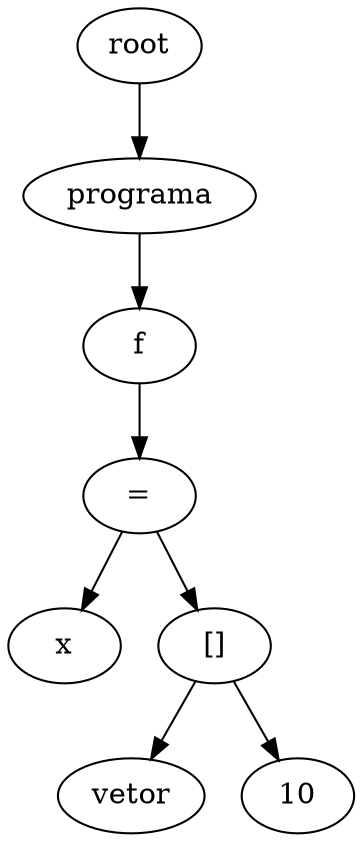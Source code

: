 digraph G {
node_0x82ea890 [label="x"]
node_0x82ea8d0 [label="vetor"]
node_0x82ea910 [label="10"]
node_0x82ea928 [label="[]"]
node_0x82ea928 -> node_0x82ea8d0
node_0x82ea928 -> node_0x82ea910
node_0x82ea940 [label="="]
node_0x82ea940 -> node_0x82ea890
node_0x82ea940 -> node_0x82ea928
node_0x82ea970 [label="f"]
node_0x82ea970 -> node_0x82ea940
node_0x82ea988 [label="programa"]
node_0x82ea988 -> node_0x82ea970
root -> node_0x82ea988
  root [label="root"]
}
